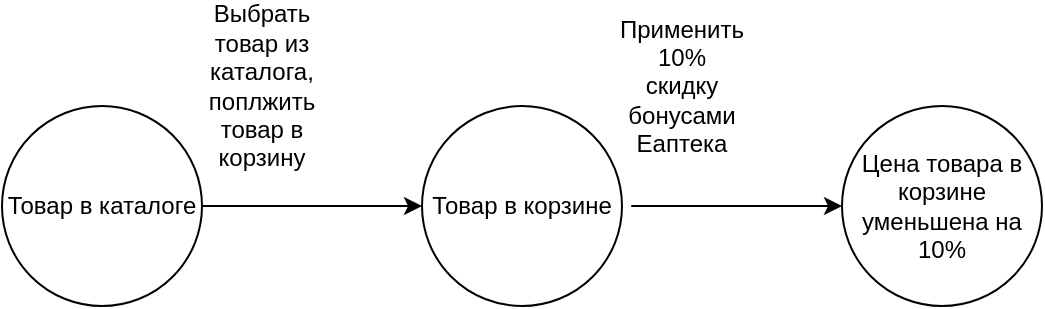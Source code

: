 <mxfile version="17.2.4" type="device" pages="2"><diagram id="vVT-Yn64SVEuVg58eVyq" name="Страница 1"><mxGraphModel dx="1320" dy="587" grid="1" gridSize="10" guides="1" tooltips="1" connect="1" arrows="1" fold="1" page="1" pageScale="1" pageWidth="827" pageHeight="1169" math="0" shadow="0"><root><mxCell id="0"/><mxCell id="1" parent="0"/><mxCell id="kfkHnzwC01tl17qscoo5-5" style="edgeStyle=orthogonalEdgeStyle;rounded=0;orthogonalLoop=1;jettySize=auto;html=1;exitX=1;exitY=0.5;exitDx=0;exitDy=0;entryX=0;entryY=0.5;entryDx=0;entryDy=0;" parent="1" source="kfkHnzwC01tl17qscoo5-1" target="kfkHnzwC01tl17qscoo5-2" edge="1"><mxGeometry relative="1" as="geometry"><mxPoint x="240" y="240" as="targetPoint"/><Array as="points"/></mxGeometry></mxCell><mxCell id="kfkHnzwC01tl17qscoo5-1" value="Товар в каталоге" style="ellipse;whiteSpace=wrap;html=1;aspect=fixed;" parent="1" vertex="1"><mxGeometry x="40" y="180" width="100" height="100" as="geometry"/></mxCell><mxCell id="kfkHnzwC01tl17qscoo5-2" value="Товар в корзине" style="ellipse;whiteSpace=wrap;html=1;aspect=fixed;" parent="1" vertex="1"><mxGeometry x="250" y="180" width="100" height="100" as="geometry"/></mxCell><mxCell id="kfkHnzwC01tl17qscoo5-4" value="" style="endArrow=classic;html=1;entryX=0;entryY=0.5;entryDx=0;entryDy=0;" parent="1" edge="1"><mxGeometry width="50" height="50" relative="1" as="geometry"><mxPoint x="370" y="230" as="sourcePoint"/><mxPoint x="460" y="230" as="targetPoint"/><Array as="points"><mxPoint x="350" y="230"/><mxPoint x="370" y="230"/></Array></mxGeometry></mxCell><mxCell id="F5o6rrmVoyArEZFEg6TX-1" value="Выбрать товар из каталога, поплжить товар в корзину" style="text;html=1;strokeColor=none;fillColor=none;align=center;verticalAlign=middle;whiteSpace=wrap;rounded=0;" parent="1" vertex="1"><mxGeometry x="150" y="160" width="40" height="20" as="geometry"/></mxCell><mxCell id="F5o6rrmVoyArEZFEg6TX-2" value="Применить 10% скидку бонусами Еаптека" style="text;html=1;strokeColor=none;fillColor=none;align=center;verticalAlign=middle;whiteSpace=wrap;rounded=0;" parent="1" vertex="1"><mxGeometry x="360" y="160" width="40" height="20" as="geometry"/></mxCell><mxCell id="F5o6rrmVoyArEZFEg6TX-6" value="Цена товара в корзине уменьшена на 10%" style="ellipse;whiteSpace=wrap;html=1;aspect=fixed;" parent="1" vertex="1"><mxGeometry x="460" y="180" width="100" height="100" as="geometry"/></mxCell></root></mxGraphModel></diagram><diagram id="B_PjAiH78jBP0x29cWEO" name="Страница 2"><mxGraphModel dx="852" dy="494" grid="1" gridSize="10" guides="1" tooltips="1" connect="1" arrows="1" fold="1" page="1" pageScale="1" pageWidth="827" pageHeight="1169" math="0" shadow="0"><root><mxCell id="ROB2ZX4ppnB2bpS7yoR7-0"/><mxCell id="ROB2ZX4ppnB2bpS7yoR7-1" parent="ROB2ZX4ppnB2bpS7yoR7-0"/></root></mxGraphModel></diagram></mxfile>